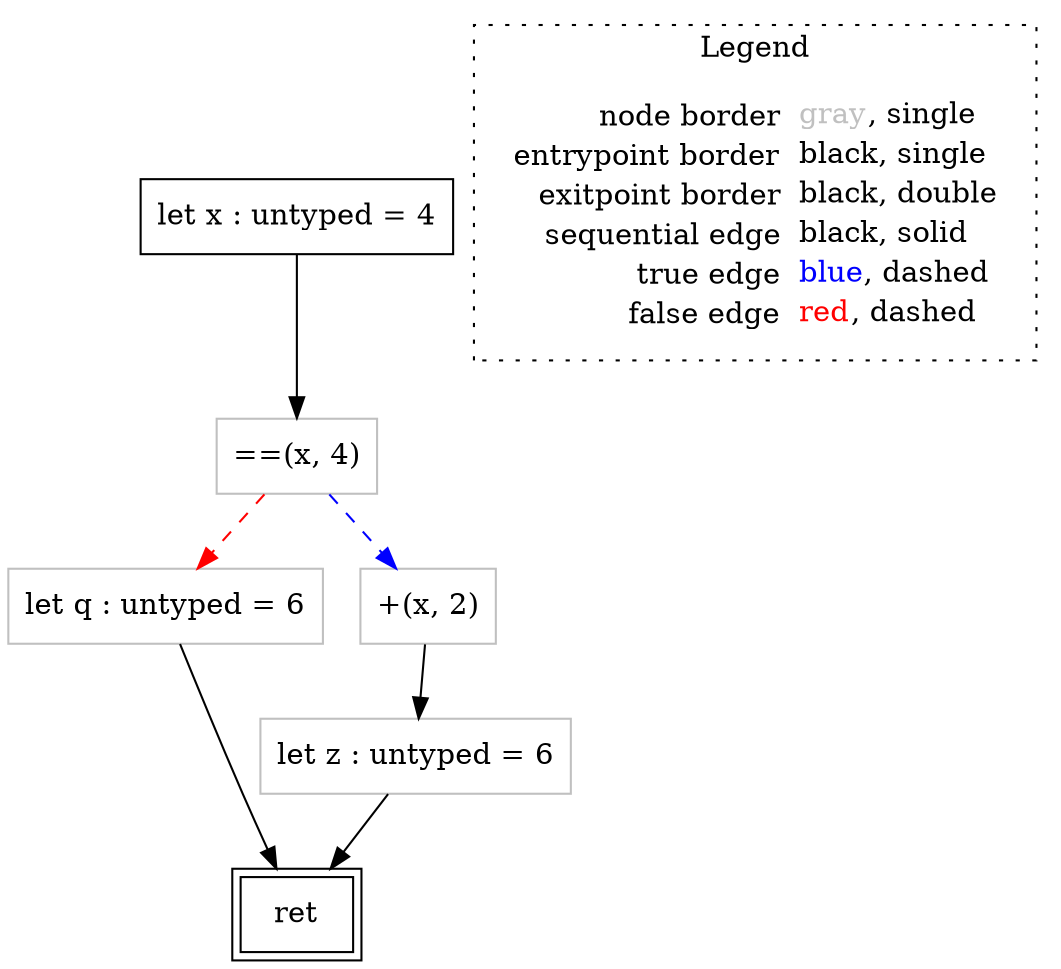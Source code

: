 digraph {
	"node0" [shape="rect",color="black",label=<let x : untyped = 4>];
	"node1" [shape="rect",color="black",peripheries="2",label=<ret>];
	"node2" [shape="rect",color="gray",label=<==(x, 4)>];
	"node3" [shape="rect",color="gray",label=<let z : untyped = 6>];
	"node4" [shape="rect",color="gray",label=<let q : untyped = 6>];
	"node5" [shape="rect",color="gray",label=<+(x, 2)>];
	"node2" -> "node4" [color="red",style="dashed"];
	"node2" -> "node5" [color="blue",style="dashed"];
	"node0" -> "node2" [color="black"];
	"node3" -> "node1" [color="black"];
	"node4" -> "node1" [color="black"];
	"node5" -> "node3" [color="black"];
subgraph cluster_legend {
	label="Legend";
	style=dotted;
	node [shape=plaintext];
	"legend" [label=<<table border="0" cellpadding="2" cellspacing="0" cellborder="0"><tr><td align="right">node border&nbsp;</td><td align="left"><font color="gray">gray</font>, single</td></tr><tr><td align="right">entrypoint border&nbsp;</td><td align="left"><font color="black">black</font>, single</td></tr><tr><td align="right">exitpoint border&nbsp;</td><td align="left"><font color="black">black</font>, double</td></tr><tr><td align="right">sequential edge&nbsp;</td><td align="left"><font color="black">black</font>, solid</td></tr><tr><td align="right">true edge&nbsp;</td><td align="left"><font color="blue">blue</font>, dashed</td></tr><tr><td align="right">false edge&nbsp;</td><td align="left"><font color="red">red</font>, dashed</td></tr></table>>];
}

}
